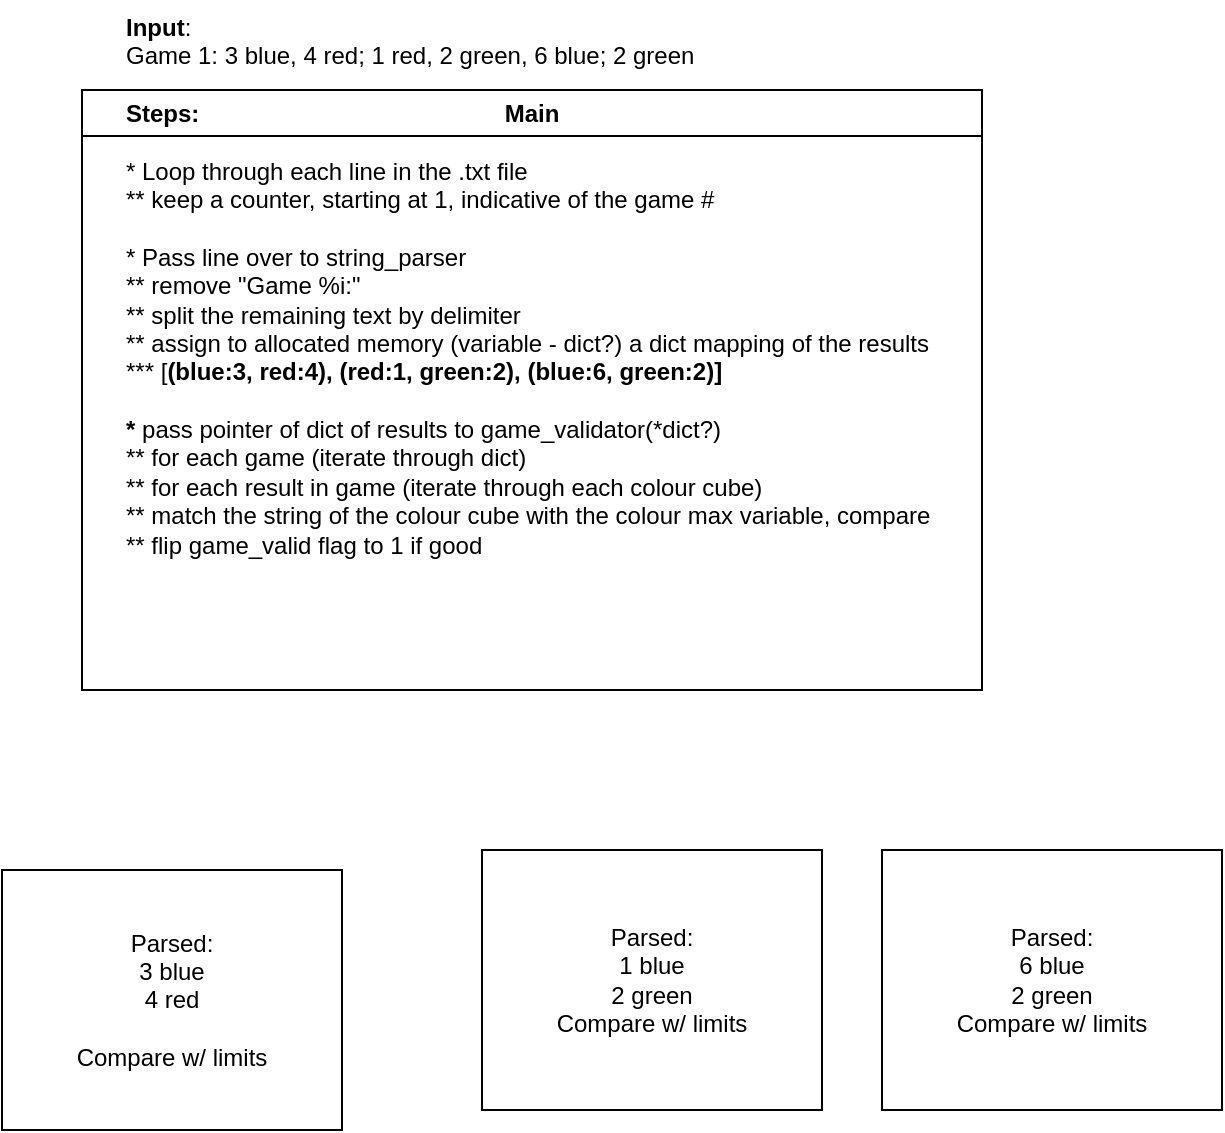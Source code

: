 <mxfile version="21.6.5" type="device">
  <diagram name="Page-1" id="sLjjwdctPzxEMkYiNn4l">
    <mxGraphModel dx="1026" dy="772" grid="1" gridSize="10" guides="1" tooltips="1" connect="1" arrows="1" fold="1" page="1" pageScale="1" pageWidth="850" pageHeight="1100" math="0" shadow="0">
      <root>
        <mxCell id="0" />
        <mxCell id="1" parent="0" />
        <mxCell id="wkJ1A8zoV_REFMKiBFZn-3" value="Main" style="swimlane;whiteSpace=wrap;html=1;fillColor=#FFFFFF;swimlaneLine=1;gradientColor=none;" vertex="1" parent="1">
          <mxGeometry x="60" y="210" width="450" height="300" as="geometry" />
        </mxCell>
        <mxCell id="wkJ1A8zoV_REFMKiBFZn-4" value="&lt;b&gt;Input&lt;/b&gt;:&amp;nbsp;&lt;br&gt;Game 1: 3 blue, 4 red; 1 red, 2 green, 6 blue; 2 green&lt;br&gt;&lt;br&gt;&lt;b&gt;Steps:&lt;br&gt;&lt;br&gt;&lt;/b&gt;* Loop through each line in the .txt file&lt;br&gt;** keep a counter, starting at 1, indicative of the game #&lt;br&gt;&lt;br&gt;* Pass line over to string_parser&lt;br&gt;** remove &quot;Game %i:&quot;&lt;br&gt;** split the remaining text by delimiter&lt;br&gt;** assign to allocated memory (variable - dict?) a dict mapping of the results&lt;br&gt;*** [&lt;b&gt;(blue:3, red:4), (red:1, green:2), (blue:6, green:2)]&lt;br&gt;&lt;br&gt;* &lt;/b&gt;pass pointer of dict of results to game_validator(*dict?)&lt;br&gt;** for each game (iterate through dict)&lt;br&gt;** for each result in game (iterate through each colour cube)&lt;br&gt;** match the string of the colour cube with the colour max variable, compare&lt;br&gt;** flip game_valid flag to 1 if good&lt;br&gt;&lt;br&gt;" style="text;html=1;align=left;verticalAlign=middle;resizable=0;points=[];autosize=1;strokeColor=none;fillColor=none;" vertex="1" parent="wkJ1A8zoV_REFMKiBFZn-3">
          <mxGeometry x="20" y="-45" width="430" height="300" as="geometry" />
        </mxCell>
        <mxCell id="wkJ1A8zoV_REFMKiBFZn-6" value="Parsed:&lt;br&gt;1 blue&lt;br&gt;2 green&lt;br&gt;Compare w/ limits" style="rounded=0;whiteSpace=wrap;html=1;" vertex="1" parent="1">
          <mxGeometry x="260" y="590" width="170" height="130" as="geometry" />
        </mxCell>
        <mxCell id="wkJ1A8zoV_REFMKiBFZn-7" value="Parsed:&lt;br&gt;6 blue&lt;br&gt;2 green&lt;br&gt;Compare w/ limits" style="rounded=0;whiteSpace=wrap;html=1;" vertex="1" parent="1">
          <mxGeometry x="460" y="590" width="170" height="130" as="geometry" />
        </mxCell>
        <mxCell id="wkJ1A8zoV_REFMKiBFZn-5" value="Parsed:&lt;br&gt;3 blue&lt;br&gt;4 red&lt;br&gt;&lt;br&gt;Compare w/ limits" style="rounded=0;whiteSpace=wrap;html=1;" vertex="1" parent="1">
          <mxGeometry x="20" y="600" width="170" height="130" as="geometry" />
        </mxCell>
      </root>
    </mxGraphModel>
  </diagram>
</mxfile>
